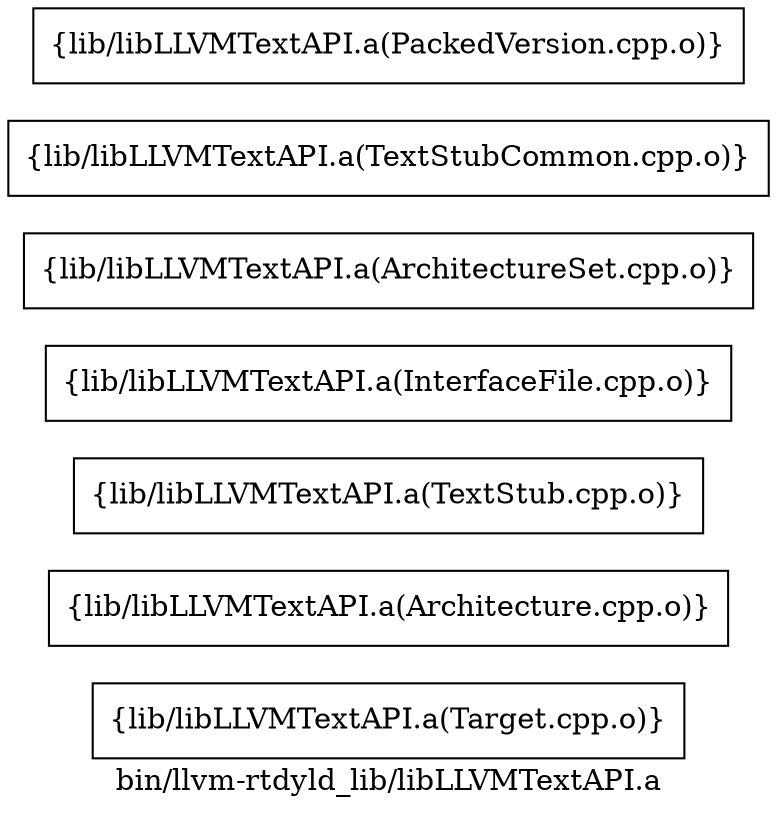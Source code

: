digraph "bin/llvm-rtdyld_lib/libLLVMTextAPI.a" {
	label="bin/llvm-rtdyld_lib/libLLVMTextAPI.a";
	rankdir=LR;

	Node0x56374d6de4b8 [shape=record,shape=box,group=0,label="{lib/libLLVMTextAPI.a(Target.cpp.o)}"];
	Node0x56374d6ddf68 [shape=record,shape=box,group=0,label="{lib/libLLVMTextAPI.a(Architecture.cpp.o)}"];
	Node0x56374d6dcf78 [shape=record,shape=box,group=0,label="{lib/libLLVMTextAPI.a(TextStub.cpp.o)}"];
	Node0x56374d6da548 [shape=record,shape=box,group=0,label="{lib/libLLVMTextAPI.a(InterfaceFile.cpp.o)}"];
	Node0x56374d6d9918 [shape=record,shape=box,group=0,label="{lib/libLLVMTextAPI.a(ArchitectureSet.cpp.o)}"];
	Node0x56374d6d9e18 [shape=record,shape=box,group=0,label="{lib/libLLVMTextAPI.a(TextStubCommon.cpp.o)}"];
	Node0x56374d6da138 [shape=record,shape=box,group=0,label="{lib/libLLVMTextAPI.a(PackedVersion.cpp.o)}"];
}
